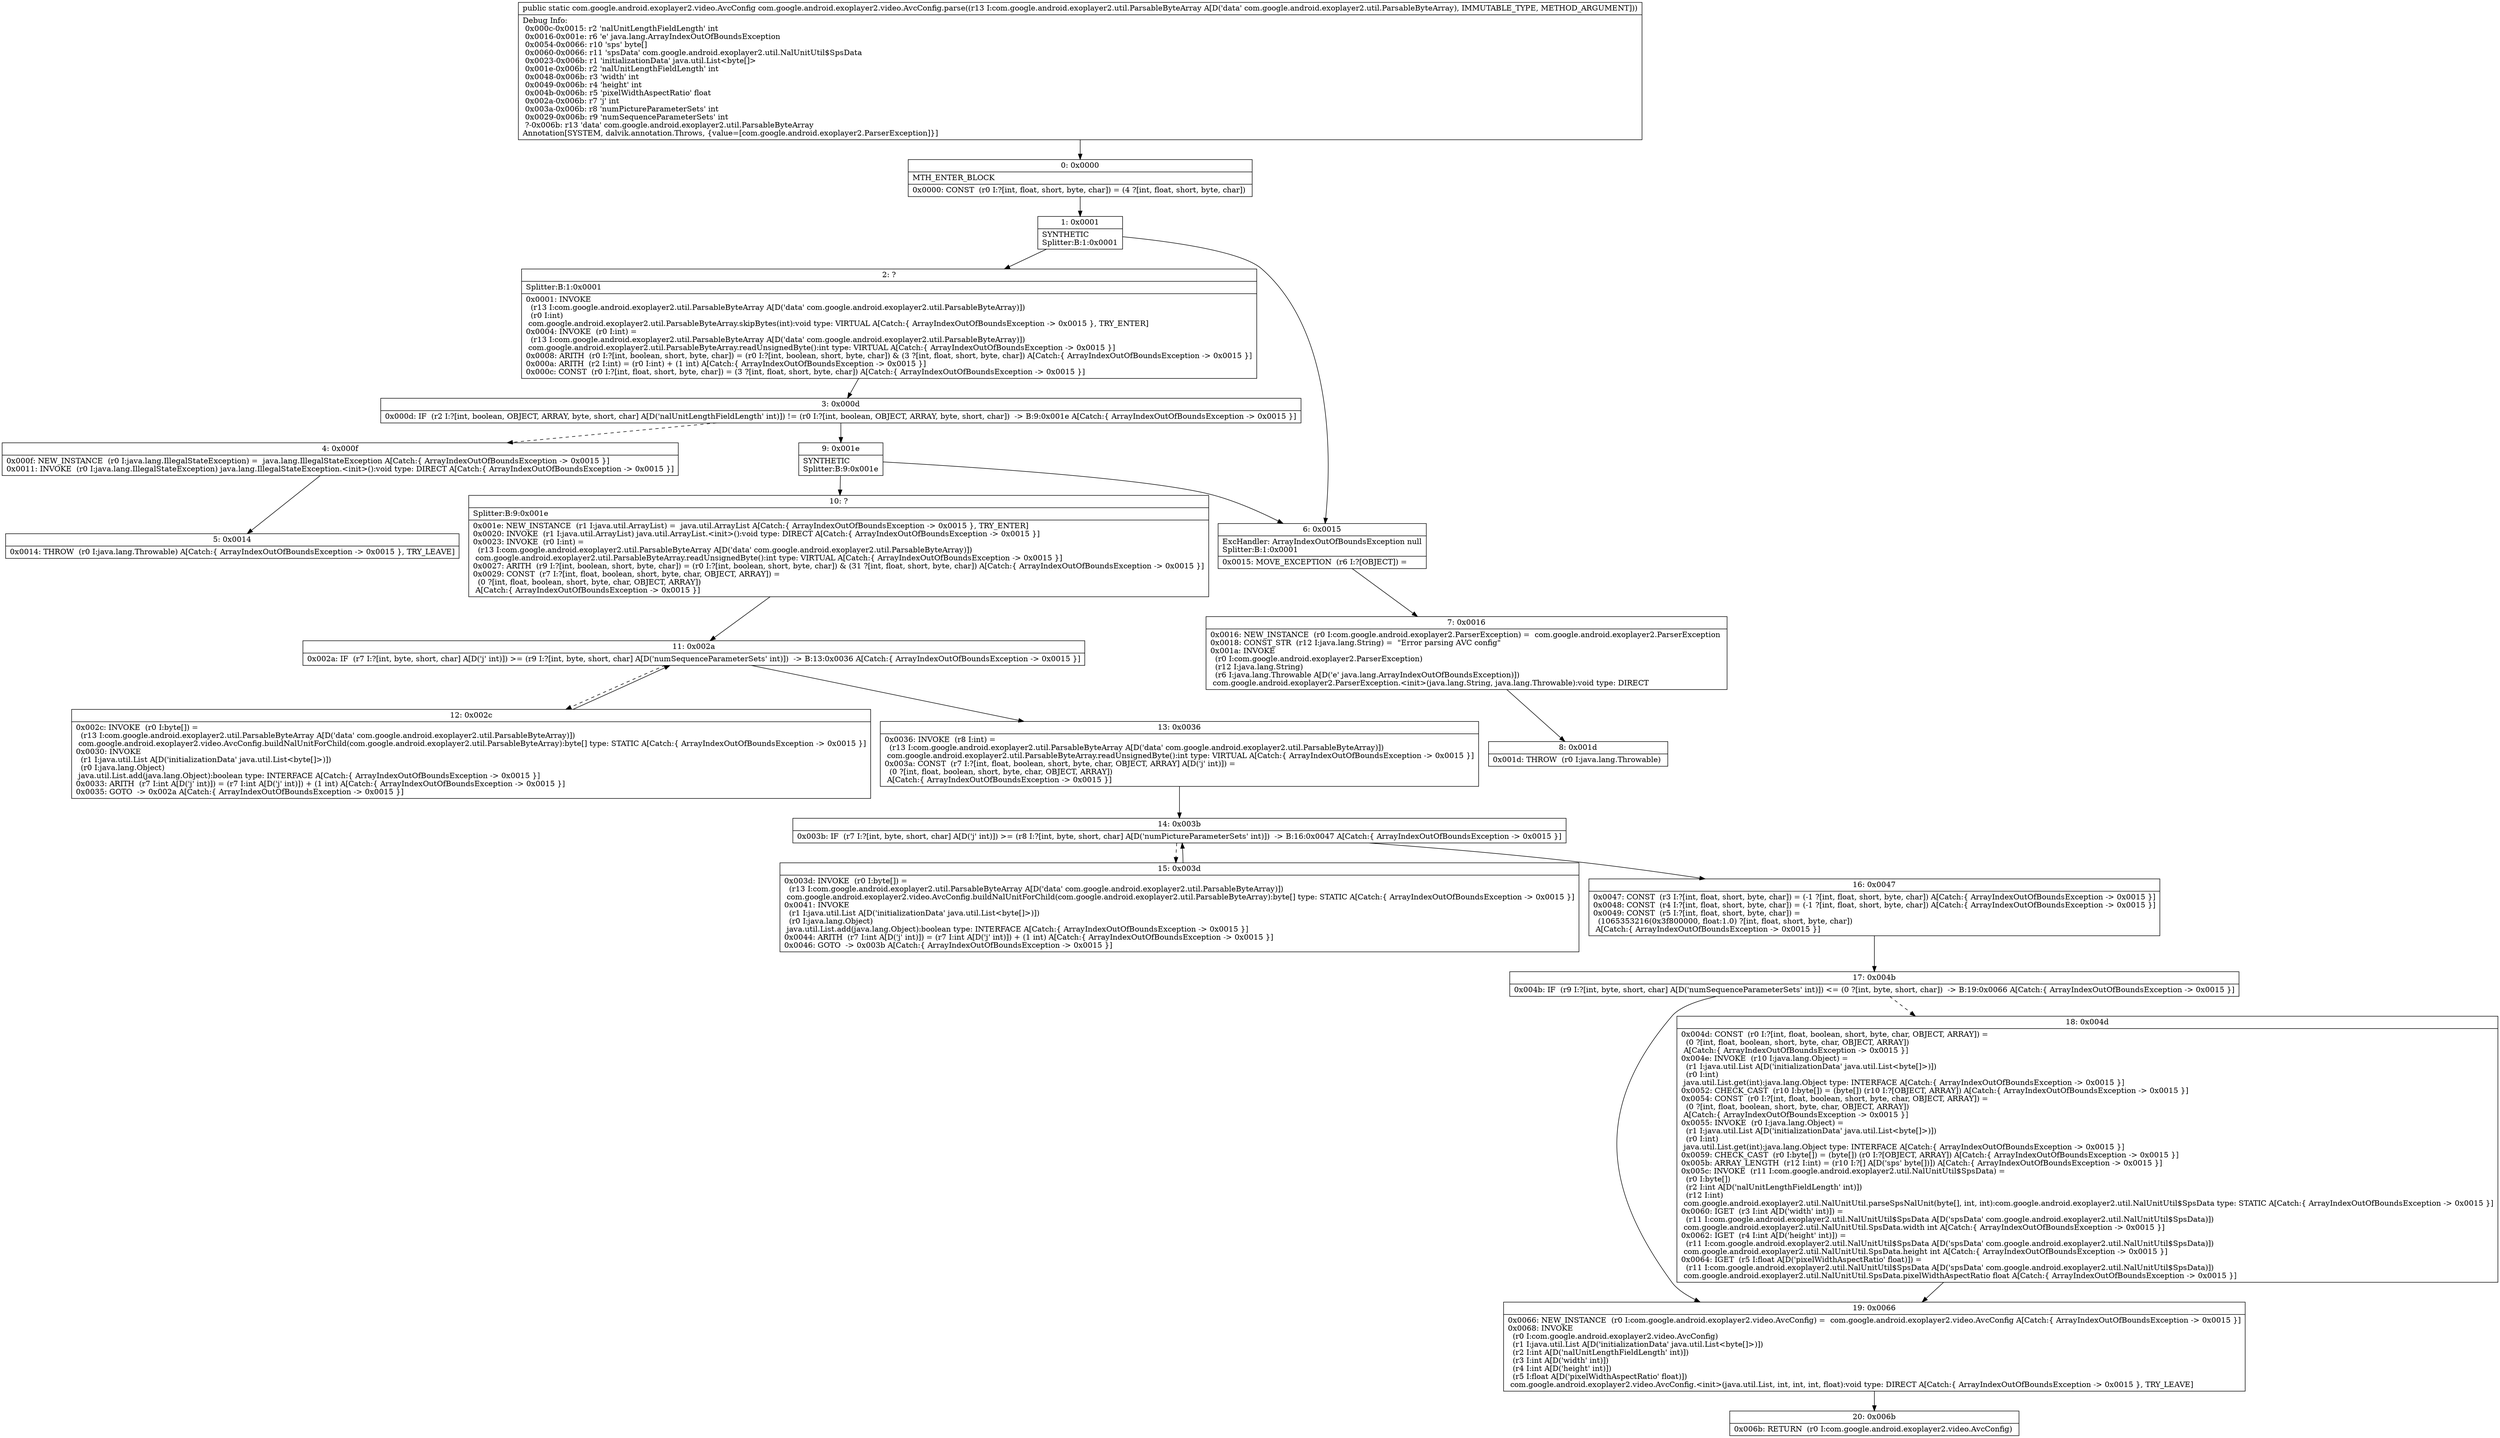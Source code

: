 digraph "CFG forcom.google.android.exoplayer2.video.AvcConfig.parse(Lcom\/google\/android\/exoplayer2\/util\/ParsableByteArray;)Lcom\/google\/android\/exoplayer2\/video\/AvcConfig;" {
Node_0 [shape=record,label="{0\:\ 0x0000|MTH_ENTER_BLOCK\l|0x0000: CONST  (r0 I:?[int, float, short, byte, char]) = (4 ?[int, float, short, byte, char]) \l}"];
Node_1 [shape=record,label="{1\:\ 0x0001|SYNTHETIC\lSplitter:B:1:0x0001\l}"];
Node_2 [shape=record,label="{2\:\ ?|Splitter:B:1:0x0001\l|0x0001: INVOKE  \l  (r13 I:com.google.android.exoplayer2.util.ParsableByteArray A[D('data' com.google.android.exoplayer2.util.ParsableByteArray)])\l  (r0 I:int)\l com.google.android.exoplayer2.util.ParsableByteArray.skipBytes(int):void type: VIRTUAL A[Catch:\{ ArrayIndexOutOfBoundsException \-\> 0x0015 \}, TRY_ENTER]\l0x0004: INVOKE  (r0 I:int) = \l  (r13 I:com.google.android.exoplayer2.util.ParsableByteArray A[D('data' com.google.android.exoplayer2.util.ParsableByteArray)])\l com.google.android.exoplayer2.util.ParsableByteArray.readUnsignedByte():int type: VIRTUAL A[Catch:\{ ArrayIndexOutOfBoundsException \-\> 0x0015 \}]\l0x0008: ARITH  (r0 I:?[int, boolean, short, byte, char]) = (r0 I:?[int, boolean, short, byte, char]) & (3 ?[int, float, short, byte, char]) A[Catch:\{ ArrayIndexOutOfBoundsException \-\> 0x0015 \}]\l0x000a: ARITH  (r2 I:int) = (r0 I:int) + (1 int) A[Catch:\{ ArrayIndexOutOfBoundsException \-\> 0x0015 \}]\l0x000c: CONST  (r0 I:?[int, float, short, byte, char]) = (3 ?[int, float, short, byte, char]) A[Catch:\{ ArrayIndexOutOfBoundsException \-\> 0x0015 \}]\l}"];
Node_3 [shape=record,label="{3\:\ 0x000d|0x000d: IF  (r2 I:?[int, boolean, OBJECT, ARRAY, byte, short, char] A[D('nalUnitLengthFieldLength' int)]) != (r0 I:?[int, boolean, OBJECT, ARRAY, byte, short, char])  \-\> B:9:0x001e A[Catch:\{ ArrayIndexOutOfBoundsException \-\> 0x0015 \}]\l}"];
Node_4 [shape=record,label="{4\:\ 0x000f|0x000f: NEW_INSTANCE  (r0 I:java.lang.IllegalStateException) =  java.lang.IllegalStateException A[Catch:\{ ArrayIndexOutOfBoundsException \-\> 0x0015 \}]\l0x0011: INVOKE  (r0 I:java.lang.IllegalStateException) java.lang.IllegalStateException.\<init\>():void type: DIRECT A[Catch:\{ ArrayIndexOutOfBoundsException \-\> 0x0015 \}]\l}"];
Node_5 [shape=record,label="{5\:\ 0x0014|0x0014: THROW  (r0 I:java.lang.Throwable) A[Catch:\{ ArrayIndexOutOfBoundsException \-\> 0x0015 \}, TRY_LEAVE]\l}"];
Node_6 [shape=record,label="{6\:\ 0x0015|ExcHandler: ArrayIndexOutOfBoundsException null\lSplitter:B:1:0x0001\l|0x0015: MOVE_EXCEPTION  (r6 I:?[OBJECT]) =  \l}"];
Node_7 [shape=record,label="{7\:\ 0x0016|0x0016: NEW_INSTANCE  (r0 I:com.google.android.exoplayer2.ParserException) =  com.google.android.exoplayer2.ParserException \l0x0018: CONST_STR  (r12 I:java.lang.String) =  \"Error parsing AVC config\" \l0x001a: INVOKE  \l  (r0 I:com.google.android.exoplayer2.ParserException)\l  (r12 I:java.lang.String)\l  (r6 I:java.lang.Throwable A[D('e' java.lang.ArrayIndexOutOfBoundsException)])\l com.google.android.exoplayer2.ParserException.\<init\>(java.lang.String, java.lang.Throwable):void type: DIRECT \l}"];
Node_8 [shape=record,label="{8\:\ 0x001d|0x001d: THROW  (r0 I:java.lang.Throwable) \l}"];
Node_9 [shape=record,label="{9\:\ 0x001e|SYNTHETIC\lSplitter:B:9:0x001e\l}"];
Node_10 [shape=record,label="{10\:\ ?|Splitter:B:9:0x001e\l|0x001e: NEW_INSTANCE  (r1 I:java.util.ArrayList) =  java.util.ArrayList A[Catch:\{ ArrayIndexOutOfBoundsException \-\> 0x0015 \}, TRY_ENTER]\l0x0020: INVOKE  (r1 I:java.util.ArrayList) java.util.ArrayList.\<init\>():void type: DIRECT A[Catch:\{ ArrayIndexOutOfBoundsException \-\> 0x0015 \}]\l0x0023: INVOKE  (r0 I:int) = \l  (r13 I:com.google.android.exoplayer2.util.ParsableByteArray A[D('data' com.google.android.exoplayer2.util.ParsableByteArray)])\l com.google.android.exoplayer2.util.ParsableByteArray.readUnsignedByte():int type: VIRTUAL A[Catch:\{ ArrayIndexOutOfBoundsException \-\> 0x0015 \}]\l0x0027: ARITH  (r9 I:?[int, boolean, short, byte, char]) = (r0 I:?[int, boolean, short, byte, char]) & (31 ?[int, float, short, byte, char]) A[Catch:\{ ArrayIndexOutOfBoundsException \-\> 0x0015 \}]\l0x0029: CONST  (r7 I:?[int, float, boolean, short, byte, char, OBJECT, ARRAY]) = \l  (0 ?[int, float, boolean, short, byte, char, OBJECT, ARRAY])\l A[Catch:\{ ArrayIndexOutOfBoundsException \-\> 0x0015 \}]\l}"];
Node_11 [shape=record,label="{11\:\ 0x002a|0x002a: IF  (r7 I:?[int, byte, short, char] A[D('j' int)]) \>= (r9 I:?[int, byte, short, char] A[D('numSequenceParameterSets' int)])  \-\> B:13:0x0036 A[Catch:\{ ArrayIndexOutOfBoundsException \-\> 0x0015 \}]\l}"];
Node_12 [shape=record,label="{12\:\ 0x002c|0x002c: INVOKE  (r0 I:byte[]) = \l  (r13 I:com.google.android.exoplayer2.util.ParsableByteArray A[D('data' com.google.android.exoplayer2.util.ParsableByteArray)])\l com.google.android.exoplayer2.video.AvcConfig.buildNalUnitForChild(com.google.android.exoplayer2.util.ParsableByteArray):byte[] type: STATIC A[Catch:\{ ArrayIndexOutOfBoundsException \-\> 0x0015 \}]\l0x0030: INVOKE  \l  (r1 I:java.util.List A[D('initializationData' java.util.List\<byte[]\>)])\l  (r0 I:java.lang.Object)\l java.util.List.add(java.lang.Object):boolean type: INTERFACE A[Catch:\{ ArrayIndexOutOfBoundsException \-\> 0x0015 \}]\l0x0033: ARITH  (r7 I:int A[D('j' int)]) = (r7 I:int A[D('j' int)]) + (1 int) A[Catch:\{ ArrayIndexOutOfBoundsException \-\> 0x0015 \}]\l0x0035: GOTO  \-\> 0x002a A[Catch:\{ ArrayIndexOutOfBoundsException \-\> 0x0015 \}]\l}"];
Node_13 [shape=record,label="{13\:\ 0x0036|0x0036: INVOKE  (r8 I:int) = \l  (r13 I:com.google.android.exoplayer2.util.ParsableByteArray A[D('data' com.google.android.exoplayer2.util.ParsableByteArray)])\l com.google.android.exoplayer2.util.ParsableByteArray.readUnsignedByte():int type: VIRTUAL A[Catch:\{ ArrayIndexOutOfBoundsException \-\> 0x0015 \}]\l0x003a: CONST  (r7 I:?[int, float, boolean, short, byte, char, OBJECT, ARRAY] A[D('j' int)]) = \l  (0 ?[int, float, boolean, short, byte, char, OBJECT, ARRAY])\l A[Catch:\{ ArrayIndexOutOfBoundsException \-\> 0x0015 \}]\l}"];
Node_14 [shape=record,label="{14\:\ 0x003b|0x003b: IF  (r7 I:?[int, byte, short, char] A[D('j' int)]) \>= (r8 I:?[int, byte, short, char] A[D('numPictureParameterSets' int)])  \-\> B:16:0x0047 A[Catch:\{ ArrayIndexOutOfBoundsException \-\> 0x0015 \}]\l}"];
Node_15 [shape=record,label="{15\:\ 0x003d|0x003d: INVOKE  (r0 I:byte[]) = \l  (r13 I:com.google.android.exoplayer2.util.ParsableByteArray A[D('data' com.google.android.exoplayer2.util.ParsableByteArray)])\l com.google.android.exoplayer2.video.AvcConfig.buildNalUnitForChild(com.google.android.exoplayer2.util.ParsableByteArray):byte[] type: STATIC A[Catch:\{ ArrayIndexOutOfBoundsException \-\> 0x0015 \}]\l0x0041: INVOKE  \l  (r1 I:java.util.List A[D('initializationData' java.util.List\<byte[]\>)])\l  (r0 I:java.lang.Object)\l java.util.List.add(java.lang.Object):boolean type: INTERFACE A[Catch:\{ ArrayIndexOutOfBoundsException \-\> 0x0015 \}]\l0x0044: ARITH  (r7 I:int A[D('j' int)]) = (r7 I:int A[D('j' int)]) + (1 int) A[Catch:\{ ArrayIndexOutOfBoundsException \-\> 0x0015 \}]\l0x0046: GOTO  \-\> 0x003b A[Catch:\{ ArrayIndexOutOfBoundsException \-\> 0x0015 \}]\l}"];
Node_16 [shape=record,label="{16\:\ 0x0047|0x0047: CONST  (r3 I:?[int, float, short, byte, char]) = (\-1 ?[int, float, short, byte, char]) A[Catch:\{ ArrayIndexOutOfBoundsException \-\> 0x0015 \}]\l0x0048: CONST  (r4 I:?[int, float, short, byte, char]) = (\-1 ?[int, float, short, byte, char]) A[Catch:\{ ArrayIndexOutOfBoundsException \-\> 0x0015 \}]\l0x0049: CONST  (r5 I:?[int, float, short, byte, char]) = \l  (1065353216(0x3f800000, float:1.0) ?[int, float, short, byte, char])\l A[Catch:\{ ArrayIndexOutOfBoundsException \-\> 0x0015 \}]\l}"];
Node_17 [shape=record,label="{17\:\ 0x004b|0x004b: IF  (r9 I:?[int, byte, short, char] A[D('numSequenceParameterSets' int)]) \<= (0 ?[int, byte, short, char])  \-\> B:19:0x0066 A[Catch:\{ ArrayIndexOutOfBoundsException \-\> 0x0015 \}]\l}"];
Node_18 [shape=record,label="{18\:\ 0x004d|0x004d: CONST  (r0 I:?[int, float, boolean, short, byte, char, OBJECT, ARRAY]) = \l  (0 ?[int, float, boolean, short, byte, char, OBJECT, ARRAY])\l A[Catch:\{ ArrayIndexOutOfBoundsException \-\> 0x0015 \}]\l0x004e: INVOKE  (r10 I:java.lang.Object) = \l  (r1 I:java.util.List A[D('initializationData' java.util.List\<byte[]\>)])\l  (r0 I:int)\l java.util.List.get(int):java.lang.Object type: INTERFACE A[Catch:\{ ArrayIndexOutOfBoundsException \-\> 0x0015 \}]\l0x0052: CHECK_CAST  (r10 I:byte[]) = (byte[]) (r10 I:?[OBJECT, ARRAY]) A[Catch:\{ ArrayIndexOutOfBoundsException \-\> 0x0015 \}]\l0x0054: CONST  (r0 I:?[int, float, boolean, short, byte, char, OBJECT, ARRAY]) = \l  (0 ?[int, float, boolean, short, byte, char, OBJECT, ARRAY])\l A[Catch:\{ ArrayIndexOutOfBoundsException \-\> 0x0015 \}]\l0x0055: INVOKE  (r0 I:java.lang.Object) = \l  (r1 I:java.util.List A[D('initializationData' java.util.List\<byte[]\>)])\l  (r0 I:int)\l java.util.List.get(int):java.lang.Object type: INTERFACE A[Catch:\{ ArrayIndexOutOfBoundsException \-\> 0x0015 \}]\l0x0059: CHECK_CAST  (r0 I:byte[]) = (byte[]) (r0 I:?[OBJECT, ARRAY]) A[Catch:\{ ArrayIndexOutOfBoundsException \-\> 0x0015 \}]\l0x005b: ARRAY_LENGTH  (r12 I:int) = (r10 I:?[] A[D('sps' byte[])]) A[Catch:\{ ArrayIndexOutOfBoundsException \-\> 0x0015 \}]\l0x005c: INVOKE  (r11 I:com.google.android.exoplayer2.util.NalUnitUtil$SpsData) = \l  (r0 I:byte[])\l  (r2 I:int A[D('nalUnitLengthFieldLength' int)])\l  (r12 I:int)\l com.google.android.exoplayer2.util.NalUnitUtil.parseSpsNalUnit(byte[], int, int):com.google.android.exoplayer2.util.NalUnitUtil$SpsData type: STATIC A[Catch:\{ ArrayIndexOutOfBoundsException \-\> 0x0015 \}]\l0x0060: IGET  (r3 I:int A[D('width' int)]) = \l  (r11 I:com.google.android.exoplayer2.util.NalUnitUtil$SpsData A[D('spsData' com.google.android.exoplayer2.util.NalUnitUtil$SpsData)])\l com.google.android.exoplayer2.util.NalUnitUtil.SpsData.width int A[Catch:\{ ArrayIndexOutOfBoundsException \-\> 0x0015 \}]\l0x0062: IGET  (r4 I:int A[D('height' int)]) = \l  (r11 I:com.google.android.exoplayer2.util.NalUnitUtil$SpsData A[D('spsData' com.google.android.exoplayer2.util.NalUnitUtil$SpsData)])\l com.google.android.exoplayer2.util.NalUnitUtil.SpsData.height int A[Catch:\{ ArrayIndexOutOfBoundsException \-\> 0x0015 \}]\l0x0064: IGET  (r5 I:float A[D('pixelWidthAspectRatio' float)]) = \l  (r11 I:com.google.android.exoplayer2.util.NalUnitUtil$SpsData A[D('spsData' com.google.android.exoplayer2.util.NalUnitUtil$SpsData)])\l com.google.android.exoplayer2.util.NalUnitUtil.SpsData.pixelWidthAspectRatio float A[Catch:\{ ArrayIndexOutOfBoundsException \-\> 0x0015 \}]\l}"];
Node_19 [shape=record,label="{19\:\ 0x0066|0x0066: NEW_INSTANCE  (r0 I:com.google.android.exoplayer2.video.AvcConfig) =  com.google.android.exoplayer2.video.AvcConfig A[Catch:\{ ArrayIndexOutOfBoundsException \-\> 0x0015 \}]\l0x0068: INVOKE  \l  (r0 I:com.google.android.exoplayer2.video.AvcConfig)\l  (r1 I:java.util.List A[D('initializationData' java.util.List\<byte[]\>)])\l  (r2 I:int A[D('nalUnitLengthFieldLength' int)])\l  (r3 I:int A[D('width' int)])\l  (r4 I:int A[D('height' int)])\l  (r5 I:float A[D('pixelWidthAspectRatio' float)])\l com.google.android.exoplayer2.video.AvcConfig.\<init\>(java.util.List, int, int, int, float):void type: DIRECT A[Catch:\{ ArrayIndexOutOfBoundsException \-\> 0x0015 \}, TRY_LEAVE]\l}"];
Node_20 [shape=record,label="{20\:\ 0x006b|0x006b: RETURN  (r0 I:com.google.android.exoplayer2.video.AvcConfig) \l}"];
MethodNode[shape=record,label="{public static com.google.android.exoplayer2.video.AvcConfig com.google.android.exoplayer2.video.AvcConfig.parse((r13 I:com.google.android.exoplayer2.util.ParsableByteArray A[D('data' com.google.android.exoplayer2.util.ParsableByteArray), IMMUTABLE_TYPE, METHOD_ARGUMENT]))  | Debug Info:\l  0x000c\-0x0015: r2 'nalUnitLengthFieldLength' int\l  0x0016\-0x001e: r6 'e' java.lang.ArrayIndexOutOfBoundsException\l  0x0054\-0x0066: r10 'sps' byte[]\l  0x0060\-0x0066: r11 'spsData' com.google.android.exoplayer2.util.NalUnitUtil$SpsData\l  0x0023\-0x006b: r1 'initializationData' java.util.List\<byte[]\>\l  0x001e\-0x006b: r2 'nalUnitLengthFieldLength' int\l  0x0048\-0x006b: r3 'width' int\l  0x0049\-0x006b: r4 'height' int\l  0x004b\-0x006b: r5 'pixelWidthAspectRatio' float\l  0x002a\-0x006b: r7 'j' int\l  0x003a\-0x006b: r8 'numPictureParameterSets' int\l  0x0029\-0x006b: r9 'numSequenceParameterSets' int\l  ?\-0x006b: r13 'data' com.google.android.exoplayer2.util.ParsableByteArray\lAnnotation[SYSTEM, dalvik.annotation.Throws, \{value=[com.google.android.exoplayer2.ParserException]\}]\l}"];
MethodNode -> Node_0;
Node_0 -> Node_1;
Node_1 -> Node_2;
Node_1 -> Node_6;
Node_2 -> Node_3;
Node_3 -> Node_4[style=dashed];
Node_3 -> Node_9;
Node_4 -> Node_5;
Node_6 -> Node_7;
Node_7 -> Node_8;
Node_9 -> Node_10;
Node_9 -> Node_6;
Node_10 -> Node_11;
Node_11 -> Node_12[style=dashed];
Node_11 -> Node_13;
Node_12 -> Node_11;
Node_13 -> Node_14;
Node_14 -> Node_15[style=dashed];
Node_14 -> Node_16;
Node_15 -> Node_14;
Node_16 -> Node_17;
Node_17 -> Node_18[style=dashed];
Node_17 -> Node_19;
Node_18 -> Node_19;
Node_19 -> Node_20;
}

